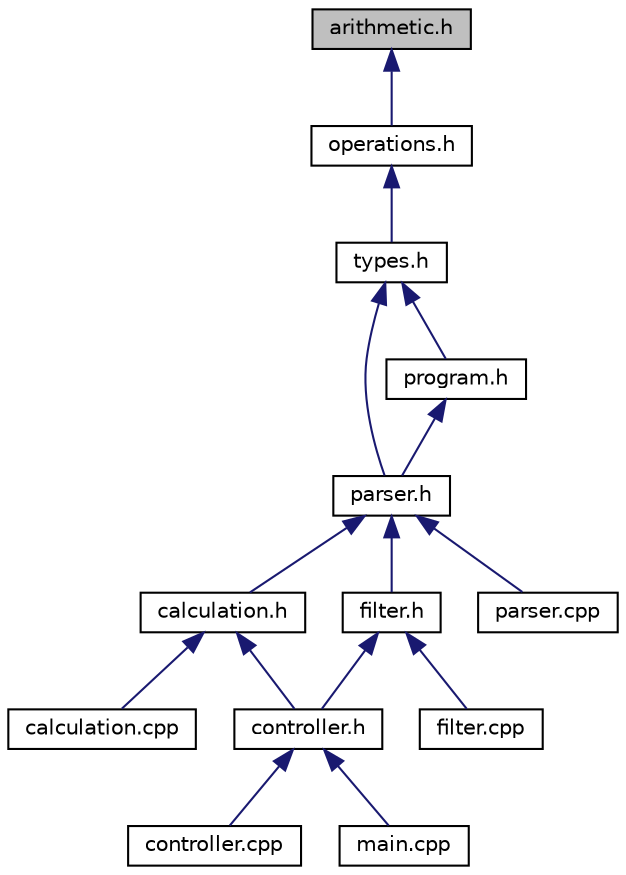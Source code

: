 digraph "arithmetic.h"
{
  edge [fontname="Helvetica",fontsize="10",labelfontname="Helvetica",labelfontsize="10"];
  node [fontname="Helvetica",fontsize="10",shape=record];
  Node1 [label="arithmetic.h",height=0.2,width=0.4,color="black", fillcolor="grey75", style="filled", fontcolor="black"];
  Node1 -> Node2 [dir="back",color="midnightblue",fontsize="10",style="solid"];
  Node2 [label="operations.h",height=0.2,width=0.4,color="black", fillcolor="white", style="filled",URL="$operations_8h.html"];
  Node2 -> Node3 [dir="back",color="midnightblue",fontsize="10",style="solid"];
  Node3 [label="types.h",height=0.2,width=0.4,color="black", fillcolor="white", style="filled",URL="$types_8h.html"];
  Node3 -> Node4 [dir="back",color="midnightblue",fontsize="10",style="solid"];
  Node4 [label="parser.h",height=0.2,width=0.4,color="black", fillcolor="white", style="filled",URL="$parser_8h.html"];
  Node4 -> Node5 [dir="back",color="midnightblue",fontsize="10",style="solid"];
  Node5 [label="calculation.h",height=0.2,width=0.4,color="black", fillcolor="white", style="filled",URL="$calculation_8h.html"];
  Node5 -> Node6 [dir="back",color="midnightblue",fontsize="10",style="solid"];
  Node6 [label="calculation.cpp",height=0.2,width=0.4,color="black", fillcolor="white", style="filled",URL="$calculation_8cpp.html"];
  Node5 -> Node7 [dir="back",color="midnightblue",fontsize="10",style="solid"];
  Node7 [label="controller.h",height=0.2,width=0.4,color="black", fillcolor="white", style="filled",URL="$controller_8h.html"];
  Node7 -> Node8 [dir="back",color="midnightblue",fontsize="10",style="solid"];
  Node8 [label="controller.cpp",height=0.2,width=0.4,color="black", fillcolor="white", style="filled",URL="$controller_8cpp.html"];
  Node7 -> Node9 [dir="back",color="midnightblue",fontsize="10",style="solid"];
  Node9 [label="main.cpp",height=0.2,width=0.4,color="black", fillcolor="white", style="filled",URL="$main_8cpp.html"];
  Node4 -> Node10 [dir="back",color="midnightblue",fontsize="10",style="solid"];
  Node10 [label="filter.h",height=0.2,width=0.4,color="black", fillcolor="white", style="filled",URL="$filter_8h.html"];
  Node10 -> Node7 [dir="back",color="midnightblue",fontsize="10",style="solid"];
  Node10 -> Node11 [dir="back",color="midnightblue",fontsize="10",style="solid"];
  Node11 [label="filter.cpp",height=0.2,width=0.4,color="black", fillcolor="white", style="filled",URL="$filter_8cpp.html"];
  Node4 -> Node12 [dir="back",color="midnightblue",fontsize="10",style="solid"];
  Node12 [label="parser.cpp",height=0.2,width=0.4,color="black", fillcolor="white", style="filled",URL="$parser_8cpp.html"];
  Node3 -> Node13 [dir="back",color="midnightblue",fontsize="10",style="solid"];
  Node13 [label="program.h",height=0.2,width=0.4,color="black", fillcolor="white", style="filled",URL="$program_8h.html"];
  Node13 -> Node4 [dir="back",color="midnightblue",fontsize="10",style="solid"];
}
